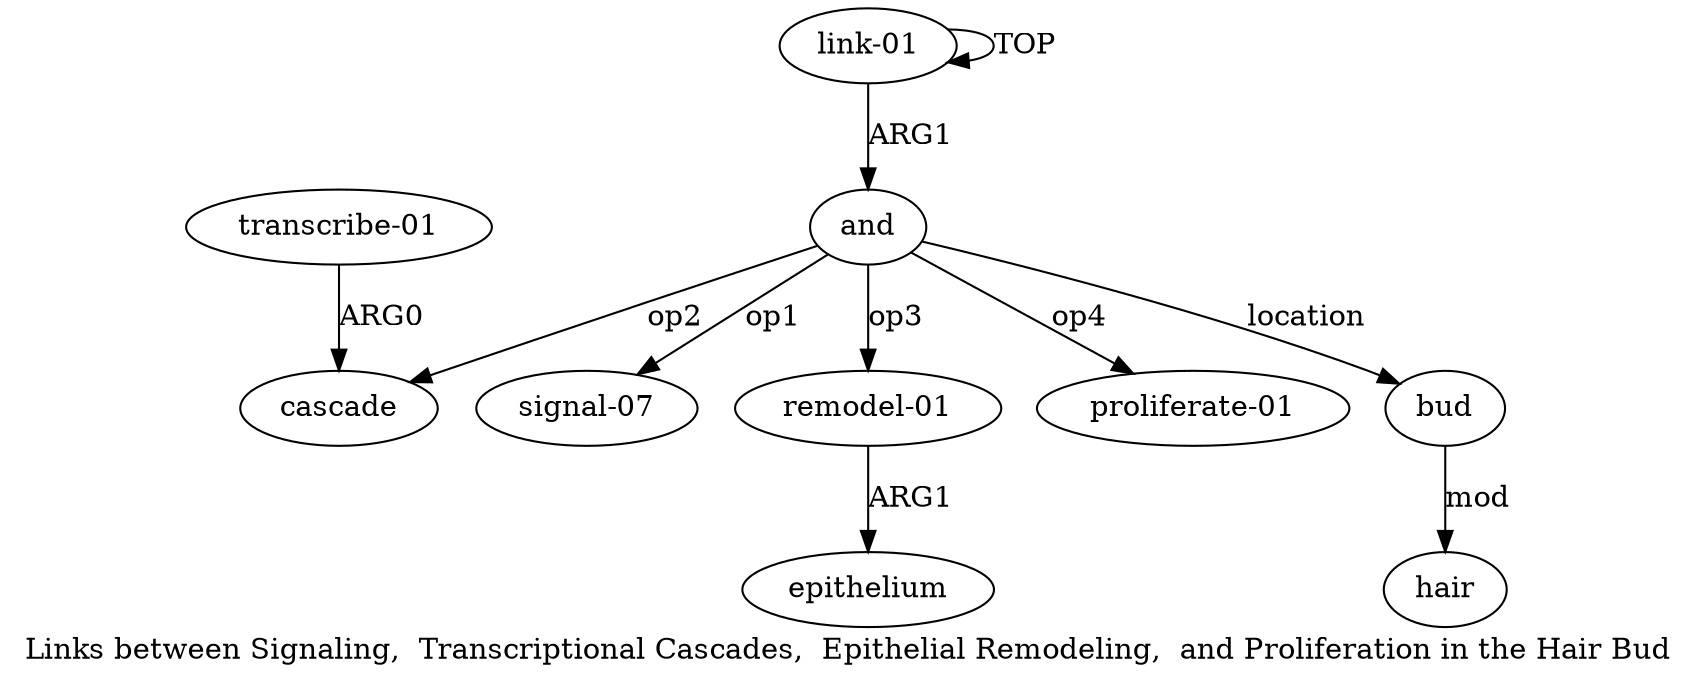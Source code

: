 digraph  {
	graph [label="Links between Signaling,  Transcriptional Cascades,  Epithelial Remodeling,  and Proliferation in the Hair Bud"];
	node [label="\N"];
	a1	 [color=black,
		gold_ind=1,
		gold_label=and,
		label=and,
		test_ind=1,
		test_label=and];
	a3	 [color=black,
		gold_ind=3,
		gold_label=cascade,
		label=cascade,
		test_ind=3,
		test_label=cascade];
	a1 -> a3 [key=0,
	color=black,
	gold_label=op2,
	label=op2,
	test_label=op2];
a2 [color=black,
	gold_ind=2,
	gold_label="signal-07",
	label="signal-07",
	test_ind=2,
	test_label="signal-07"];
a1 -> a2 [key=0,
color=black,
gold_label=op1,
label=op1,
test_label=op1];
a5 [color=black,
gold_ind=5,
gold_label="remodel-01",
label="remodel-01",
test_ind=5,
test_label="remodel-01"];
a1 -> a5 [key=0,
color=black,
gold_label=op3,
label=op3,
test_label=op3];
a7 [color=black,
gold_ind=7,
gold_label="proliferate-01",
label="proliferate-01",
test_ind=7,
test_label="proliferate-01"];
a1 -> a7 [key=0,
color=black,
gold_label=op4,
label=op4,
test_label=op4];
a8 [color=black,
gold_ind=8,
gold_label=bud,
label=bud,
test_ind=8,
test_label=bud];
a1 -> a8 [key=0,
color=black,
gold_label=location,
label=location,
test_label=location];
a0 [color=black,
gold_ind=0,
gold_label="link-01",
label="link-01",
test_ind=0,
test_label="link-01"];
a0 -> a1 [key=0,
color=black,
gold_label=ARG1,
label=ARG1,
test_label=ARG1];
a0 -> a0 [key=0,
color=black,
gold_label=TOP,
label=TOP,
test_label=TOP];
a6 [color=black,
gold_ind=6,
gold_label=epithelium,
label=epithelium,
test_ind=6,
test_label=epithelium];
a5 -> a6 [key=0,
color=black,
gold_label=ARG1,
label=ARG1,
test_label=ARG1];
a4 [color=black,
gold_ind=4,
gold_label="transcribe-01",
label="transcribe-01",
test_ind=4,
test_label="transcribe-01"];
a4 -> a3 [key=0,
color=black,
gold_label=ARG0,
label=ARG0,
test_label=ARG0];
a9 [color=black,
gold_ind=9,
gold_label=hair,
label=hair,
test_ind=9,
test_label=hair];
a8 -> a9 [key=0,
color=black,
gold_label=mod,
label=mod,
test_label=mod];
}
